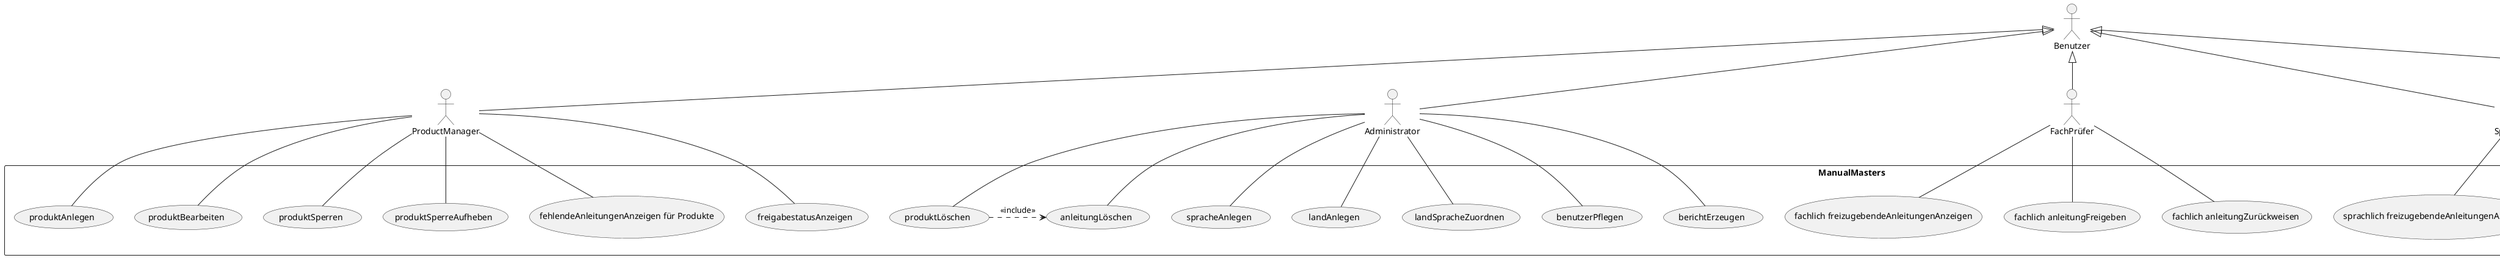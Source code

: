 ' Time Wasted 7H
@startuml Alle

' ROLLEN
:Benutzer: as user
:ProductManager: as pm
:Administrator: as admin
:FachPrüfer: as fp
:SprachPrüfer: as sp
:Übersetzer: as tr

' User kann Rollen haben
user <|-- pm
user <|-- admin
user <|-- fp
user <|-- sp
user <|-- tr

rectangle ManualMasters{


    ' Admin Rolle
    (spracheAnlegen) as adminSp
    (landAnlegen) as adminLd
    (landSpracheZuordnen) as adminSpLd
    (benutzerPflegen) as adminUser
    (berichtErzeugen) as adminBericht
    (anleitungLöschen) as adminÜbDel
    (produktLöschen) as adminProdDel
    admin -- adminSp
    admin -- adminLd
    admin -- adminSpLd
    admin -- adminUser
    admin -- adminBericht
    admin -- adminÜbDel
    admin -- adminProdDel
    adminProdDel .> adminÜbDel : <<include>>

    ' Product Manager
    (produktAnlegen) as pmProdCr
    (produktBearbeiten) as pmProdEdit
    (produktSperren) as pmProdLock
    (produktSperreAufheben) as pmProdUnlock
    (fehlendeAnleitungenAnzeigen für Produkte) as pmTrShow
    (freigabestatusAnzeigen) as pmFrei
    pm -- pmProdCr
    pm -- pmProdEdit
    pm -- pmProdLock
    pm -- pmProdUnlock
    pm -- pmTrShow
    pm -- pmFrei

    ' Übersetzer
    (fehlendeAnleitungenAnzeigen für Land-Sprach Kombinationen) as TrShowMissing
    (vorhandeneAnleitungenAnzeigen) as TrShowExisting
    (zurückgewieseneAnleitungenAnzeigen) as TrShowRejected
    (anleitungHochladen) as TrUp
    tr -- TrShowMissing
    tr -- TrShowExisting
    tr -- TrShowRejected
    tr -- TrUp

    ' Sprachprüfer
    (sprachlich freizugebendeAnleitungenAnzeigen) as spShow
    (sprachlich anleitungFreigeben) as spFrei
    (sprachlich anleitungZurückweisen) as spZurück
    sp -- spShow
    sp -- spFrei
    sp -- spZurück

    ' Fachprüfer
    (fachlich freizugebendeAnleitungenAnzeigen) as fpShow
    (fachlich anleitungFreigeben) as fpFrei
    (fachlich anleitungZurückweisen) as fpZurück
    fp -- fpShow
    fp -- fpFrei
    fp -- fpZurück
}

@enduml
